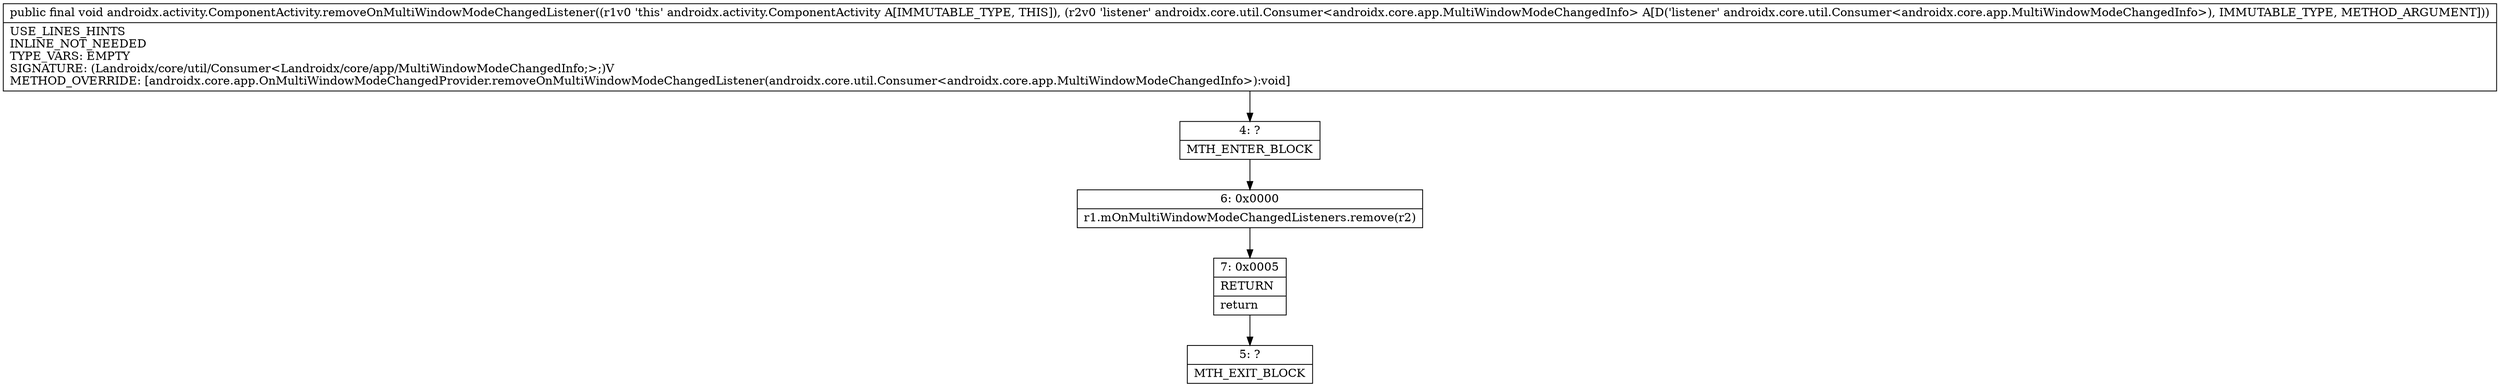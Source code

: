 digraph "CFG forandroidx.activity.ComponentActivity.removeOnMultiWindowModeChangedListener(Landroidx\/core\/util\/Consumer;)V" {
Node_4 [shape=record,label="{4\:\ ?|MTH_ENTER_BLOCK\l}"];
Node_6 [shape=record,label="{6\:\ 0x0000|r1.mOnMultiWindowModeChangedListeners.remove(r2)\l}"];
Node_7 [shape=record,label="{7\:\ 0x0005|RETURN\l|return\l}"];
Node_5 [shape=record,label="{5\:\ ?|MTH_EXIT_BLOCK\l}"];
MethodNode[shape=record,label="{public final void androidx.activity.ComponentActivity.removeOnMultiWindowModeChangedListener((r1v0 'this' androidx.activity.ComponentActivity A[IMMUTABLE_TYPE, THIS]), (r2v0 'listener' androidx.core.util.Consumer\<androidx.core.app.MultiWindowModeChangedInfo\> A[D('listener' androidx.core.util.Consumer\<androidx.core.app.MultiWindowModeChangedInfo\>), IMMUTABLE_TYPE, METHOD_ARGUMENT]))  | USE_LINES_HINTS\lINLINE_NOT_NEEDED\lTYPE_VARS: EMPTY\lSIGNATURE: (Landroidx\/core\/util\/Consumer\<Landroidx\/core\/app\/MultiWindowModeChangedInfo;\>;)V\lMETHOD_OVERRIDE: [androidx.core.app.OnMultiWindowModeChangedProvider.removeOnMultiWindowModeChangedListener(androidx.core.util.Consumer\<androidx.core.app.MultiWindowModeChangedInfo\>):void]\l}"];
MethodNode -> Node_4;Node_4 -> Node_6;
Node_6 -> Node_7;
Node_7 -> Node_5;
}


